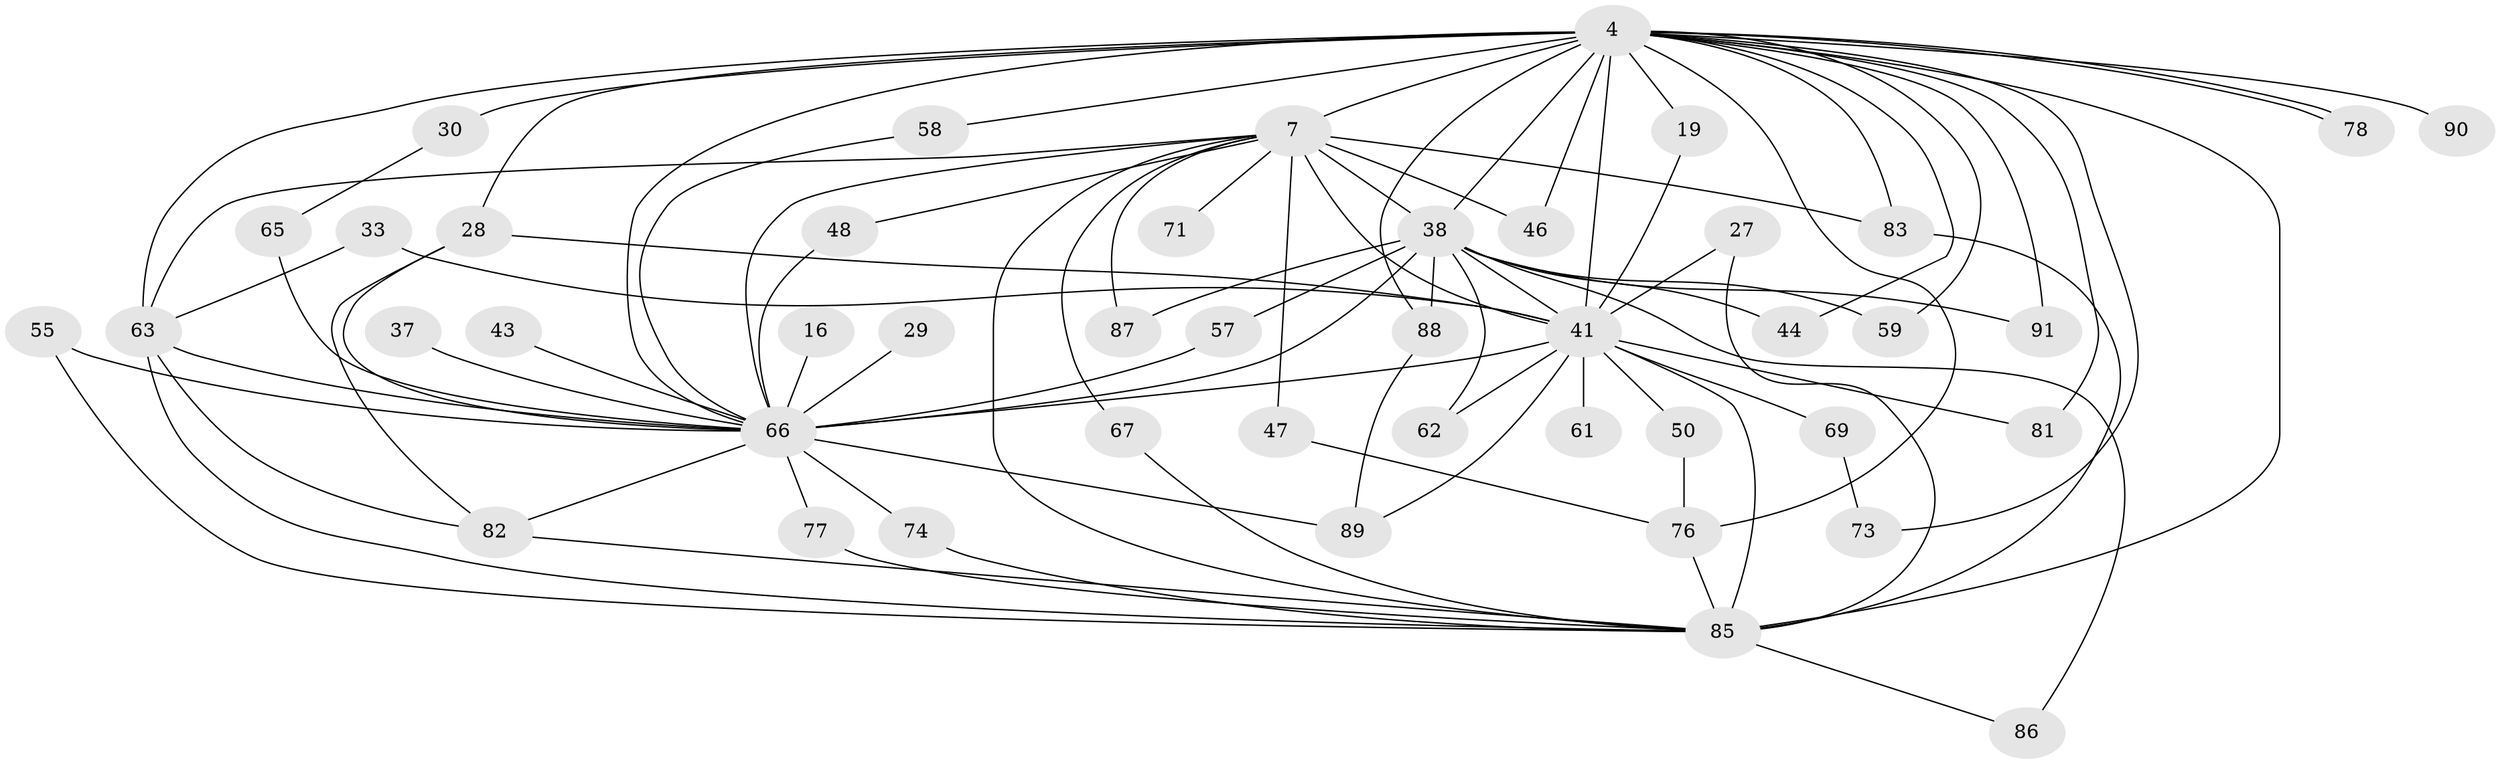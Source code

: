 // original degree distribution, {19: 0.02197802197802198, 26: 0.01098901098901099, 21: 0.01098901098901099, 28: 0.01098901098901099, 14: 0.01098901098901099, 15: 0.01098901098901099, 16: 0.01098901098901099, 17: 0.01098901098901099, 13: 0.01098901098901099, 3: 0.24175824175824176, 4: 0.054945054945054944, 7: 0.01098901098901099, 2: 0.5164835164835165, 5: 0.03296703296703297, 12: 0.01098901098901099, 6: 0.02197802197802198}
// Generated by graph-tools (version 1.1) at 2025/45/03/09/25 04:45:19]
// undirected, 45 vertices, 89 edges
graph export_dot {
graph [start="1"]
  node [color=gray90,style=filled];
  4 [super="+2"];
  7 [super="+6"];
  16;
  19;
  27;
  28 [super="+21"];
  29;
  30;
  33;
  37;
  38 [super="+31+10"];
  41 [super="+12+24+22"];
  43;
  44;
  46;
  47;
  48;
  50;
  55;
  57;
  58;
  59;
  61;
  62;
  63 [super="+39+32+53"];
  65;
  66 [super="+64+3"];
  67;
  69;
  71;
  73;
  74 [super="+70"];
  76 [super="+42"];
  77;
  78;
  81 [super="+72"];
  82 [super="+52+35"];
  83 [super="+75"];
  85 [super="+79+68"];
  86;
  87;
  88 [super="+54"];
  89 [super="+84"];
  90;
  91;
  4 -- 7 [weight=4];
  4 -- 30 [weight=2];
  4 -- 58;
  4 -- 59;
  4 -- 73;
  4 -- 78;
  4 -- 78;
  4 -- 81 [weight=2];
  4 -- 83 [weight=2];
  4 -- 85 [weight=6];
  4 -- 90 [weight=2];
  4 -- 19;
  4 -- 91;
  4 -- 38 [weight=5];
  4 -- 44;
  4 -- 46;
  4 -- 41 [weight=6];
  4 -- 28;
  4 -- 88;
  4 -- 63 [weight=2];
  4 -- 76 [weight=3];
  4 -- 66 [weight=5];
  7 -- 46;
  7 -- 47;
  7 -- 67;
  7 -- 71 [weight=2];
  7 -- 87;
  7 -- 48;
  7 -- 41 [weight=6];
  7 -- 63 [weight=2];
  7 -- 38 [weight=4];
  7 -- 83;
  7 -- 85;
  7 -- 66 [weight=4];
  16 -- 66 [weight=2];
  19 -- 41;
  27 -- 41;
  27 -- 85;
  28 -- 41;
  28 -- 82;
  28 -- 66 [weight=2];
  29 -- 66 [weight=2];
  30 -- 65;
  33 -- 63;
  33 -- 41;
  37 -- 66;
  38 -- 41 [weight=5];
  38 -- 86;
  38 -- 66 [weight=5];
  38 -- 59;
  38 -- 44;
  38 -- 87;
  38 -- 88;
  38 -- 57;
  38 -- 91;
  38 -- 62;
  41 -- 61 [weight=2];
  41 -- 69 [weight=2];
  41 -- 81;
  41 -- 89 [weight=2];
  41 -- 50;
  41 -- 62;
  41 -- 85 [weight=3];
  41 -- 66 [weight=6];
  43 -- 66 [weight=2];
  47 -- 76;
  48 -- 66;
  50 -- 76;
  55 -- 85;
  55 -- 66;
  57 -- 66;
  58 -- 66;
  63 -- 82;
  63 -- 85 [weight=3];
  63 -- 66;
  65 -- 66;
  66 -- 82;
  66 -- 74;
  66 -- 77;
  66 -- 89 [weight=2];
  67 -- 85;
  69 -- 73;
  74 -- 85 [weight=2];
  76 -- 85 [weight=2];
  77 -- 85;
  82 -- 85;
  83 -- 85;
  85 -- 86;
  88 -- 89;
}
